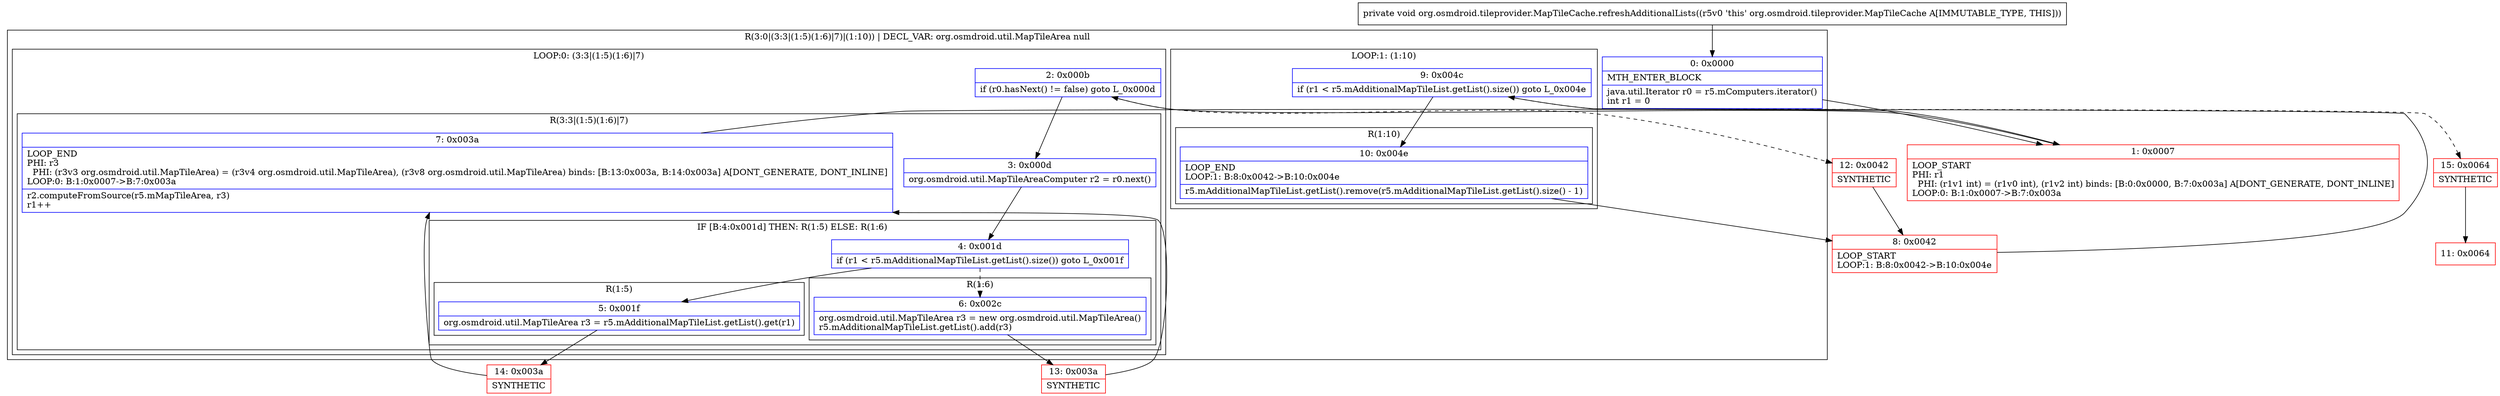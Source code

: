 digraph "CFG fororg.osmdroid.tileprovider.MapTileCache.refreshAdditionalLists()V" {
subgraph cluster_Region_1093393258 {
label = "R(3:0|(3:3|(1:5)(1:6)|7)|(1:10)) | DECL_VAR: org.osmdroid.util.MapTileArea null\l";
node [shape=record,color=blue];
Node_0 [shape=record,label="{0\:\ 0x0000|MTH_ENTER_BLOCK\l|java.util.Iterator r0 = r5.mComputers.iterator()\lint r1 = 0\l}"];
subgraph cluster_LoopRegion_2093931029 {
label = "LOOP:0: (3:3|(1:5)(1:6)|7)";
node [shape=record,color=blue];
Node_2 [shape=record,label="{2\:\ 0x000b|if (r0.hasNext() != false) goto L_0x000d\l}"];
subgraph cluster_Region_1692157884 {
label = "R(3:3|(1:5)(1:6)|7)";
node [shape=record,color=blue];
Node_3 [shape=record,label="{3\:\ 0x000d|org.osmdroid.util.MapTileAreaComputer r2 = r0.next()\l}"];
subgraph cluster_IfRegion_666113457 {
label = "IF [B:4:0x001d] THEN: R(1:5) ELSE: R(1:6)";
node [shape=record,color=blue];
Node_4 [shape=record,label="{4\:\ 0x001d|if (r1 \< r5.mAdditionalMapTileList.getList().size()) goto L_0x001f\l}"];
subgraph cluster_Region_167903822 {
label = "R(1:5)";
node [shape=record,color=blue];
Node_5 [shape=record,label="{5\:\ 0x001f|org.osmdroid.util.MapTileArea r3 = r5.mAdditionalMapTileList.getList().get(r1)\l}"];
}
subgraph cluster_Region_319437897 {
label = "R(1:6)";
node [shape=record,color=blue];
Node_6 [shape=record,label="{6\:\ 0x002c|org.osmdroid.util.MapTileArea r3 = new org.osmdroid.util.MapTileArea()\lr5.mAdditionalMapTileList.getList().add(r3)\l}"];
}
}
Node_7 [shape=record,label="{7\:\ 0x003a|LOOP_END\lPHI: r3 \l  PHI: (r3v3 org.osmdroid.util.MapTileArea) = (r3v4 org.osmdroid.util.MapTileArea), (r3v8 org.osmdroid.util.MapTileArea) binds: [B:13:0x003a, B:14:0x003a] A[DONT_GENERATE, DONT_INLINE]\lLOOP:0: B:1:0x0007\-\>B:7:0x003a\l|r2.computeFromSource(r5.mMapTileArea, r3)\lr1++\l}"];
}
}
subgraph cluster_LoopRegion_367884527 {
label = "LOOP:1: (1:10)";
node [shape=record,color=blue];
Node_9 [shape=record,label="{9\:\ 0x004c|if (r1 \< r5.mAdditionalMapTileList.getList().size()) goto L_0x004e\l}"];
subgraph cluster_Region_1700397320 {
label = "R(1:10)";
node [shape=record,color=blue];
Node_10 [shape=record,label="{10\:\ 0x004e|LOOP_END\lLOOP:1: B:8:0x0042\-\>B:10:0x004e\l|r5.mAdditionalMapTileList.getList().remove(r5.mAdditionalMapTileList.getList().size() \- 1)\l}"];
}
}
}
Node_1 [shape=record,color=red,label="{1\:\ 0x0007|LOOP_START\lPHI: r1 \l  PHI: (r1v1 int) = (r1v0 int), (r1v2 int) binds: [B:0:0x0000, B:7:0x003a] A[DONT_GENERATE, DONT_INLINE]\lLOOP:0: B:1:0x0007\-\>B:7:0x003a\l}"];
Node_8 [shape=record,color=red,label="{8\:\ 0x0042|LOOP_START\lLOOP:1: B:8:0x0042\-\>B:10:0x004e\l}"];
Node_11 [shape=record,color=red,label="{11\:\ 0x0064}"];
Node_12 [shape=record,color=red,label="{12\:\ 0x0042|SYNTHETIC\l}"];
Node_13 [shape=record,color=red,label="{13\:\ 0x003a|SYNTHETIC\l}"];
Node_14 [shape=record,color=red,label="{14\:\ 0x003a|SYNTHETIC\l}"];
Node_15 [shape=record,color=red,label="{15\:\ 0x0064|SYNTHETIC\l}"];
MethodNode[shape=record,label="{private void org.osmdroid.tileprovider.MapTileCache.refreshAdditionalLists((r5v0 'this' org.osmdroid.tileprovider.MapTileCache A[IMMUTABLE_TYPE, THIS])) }"];
MethodNode -> Node_0;
Node_0 -> Node_1;
Node_2 -> Node_3;
Node_2 -> Node_12[style=dashed];
Node_3 -> Node_4;
Node_4 -> Node_5;
Node_4 -> Node_6[style=dashed];
Node_5 -> Node_14;
Node_6 -> Node_13;
Node_7 -> Node_1;
Node_9 -> Node_10;
Node_9 -> Node_15[style=dashed];
Node_10 -> Node_8;
Node_1 -> Node_2;
Node_8 -> Node_9;
Node_12 -> Node_8;
Node_13 -> Node_7;
Node_14 -> Node_7;
Node_15 -> Node_11;
}

